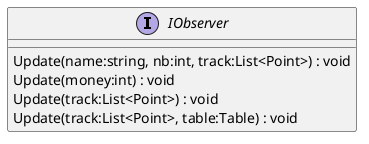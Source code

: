 @startuml
interface IObserver {
    Update(name:string, nb:int, track:List<Point>) : void
    Update(money:int) : void
    Update(track:List<Point>) : void
    Update(track:List<Point>, table:Table) : void
}
@enduml
